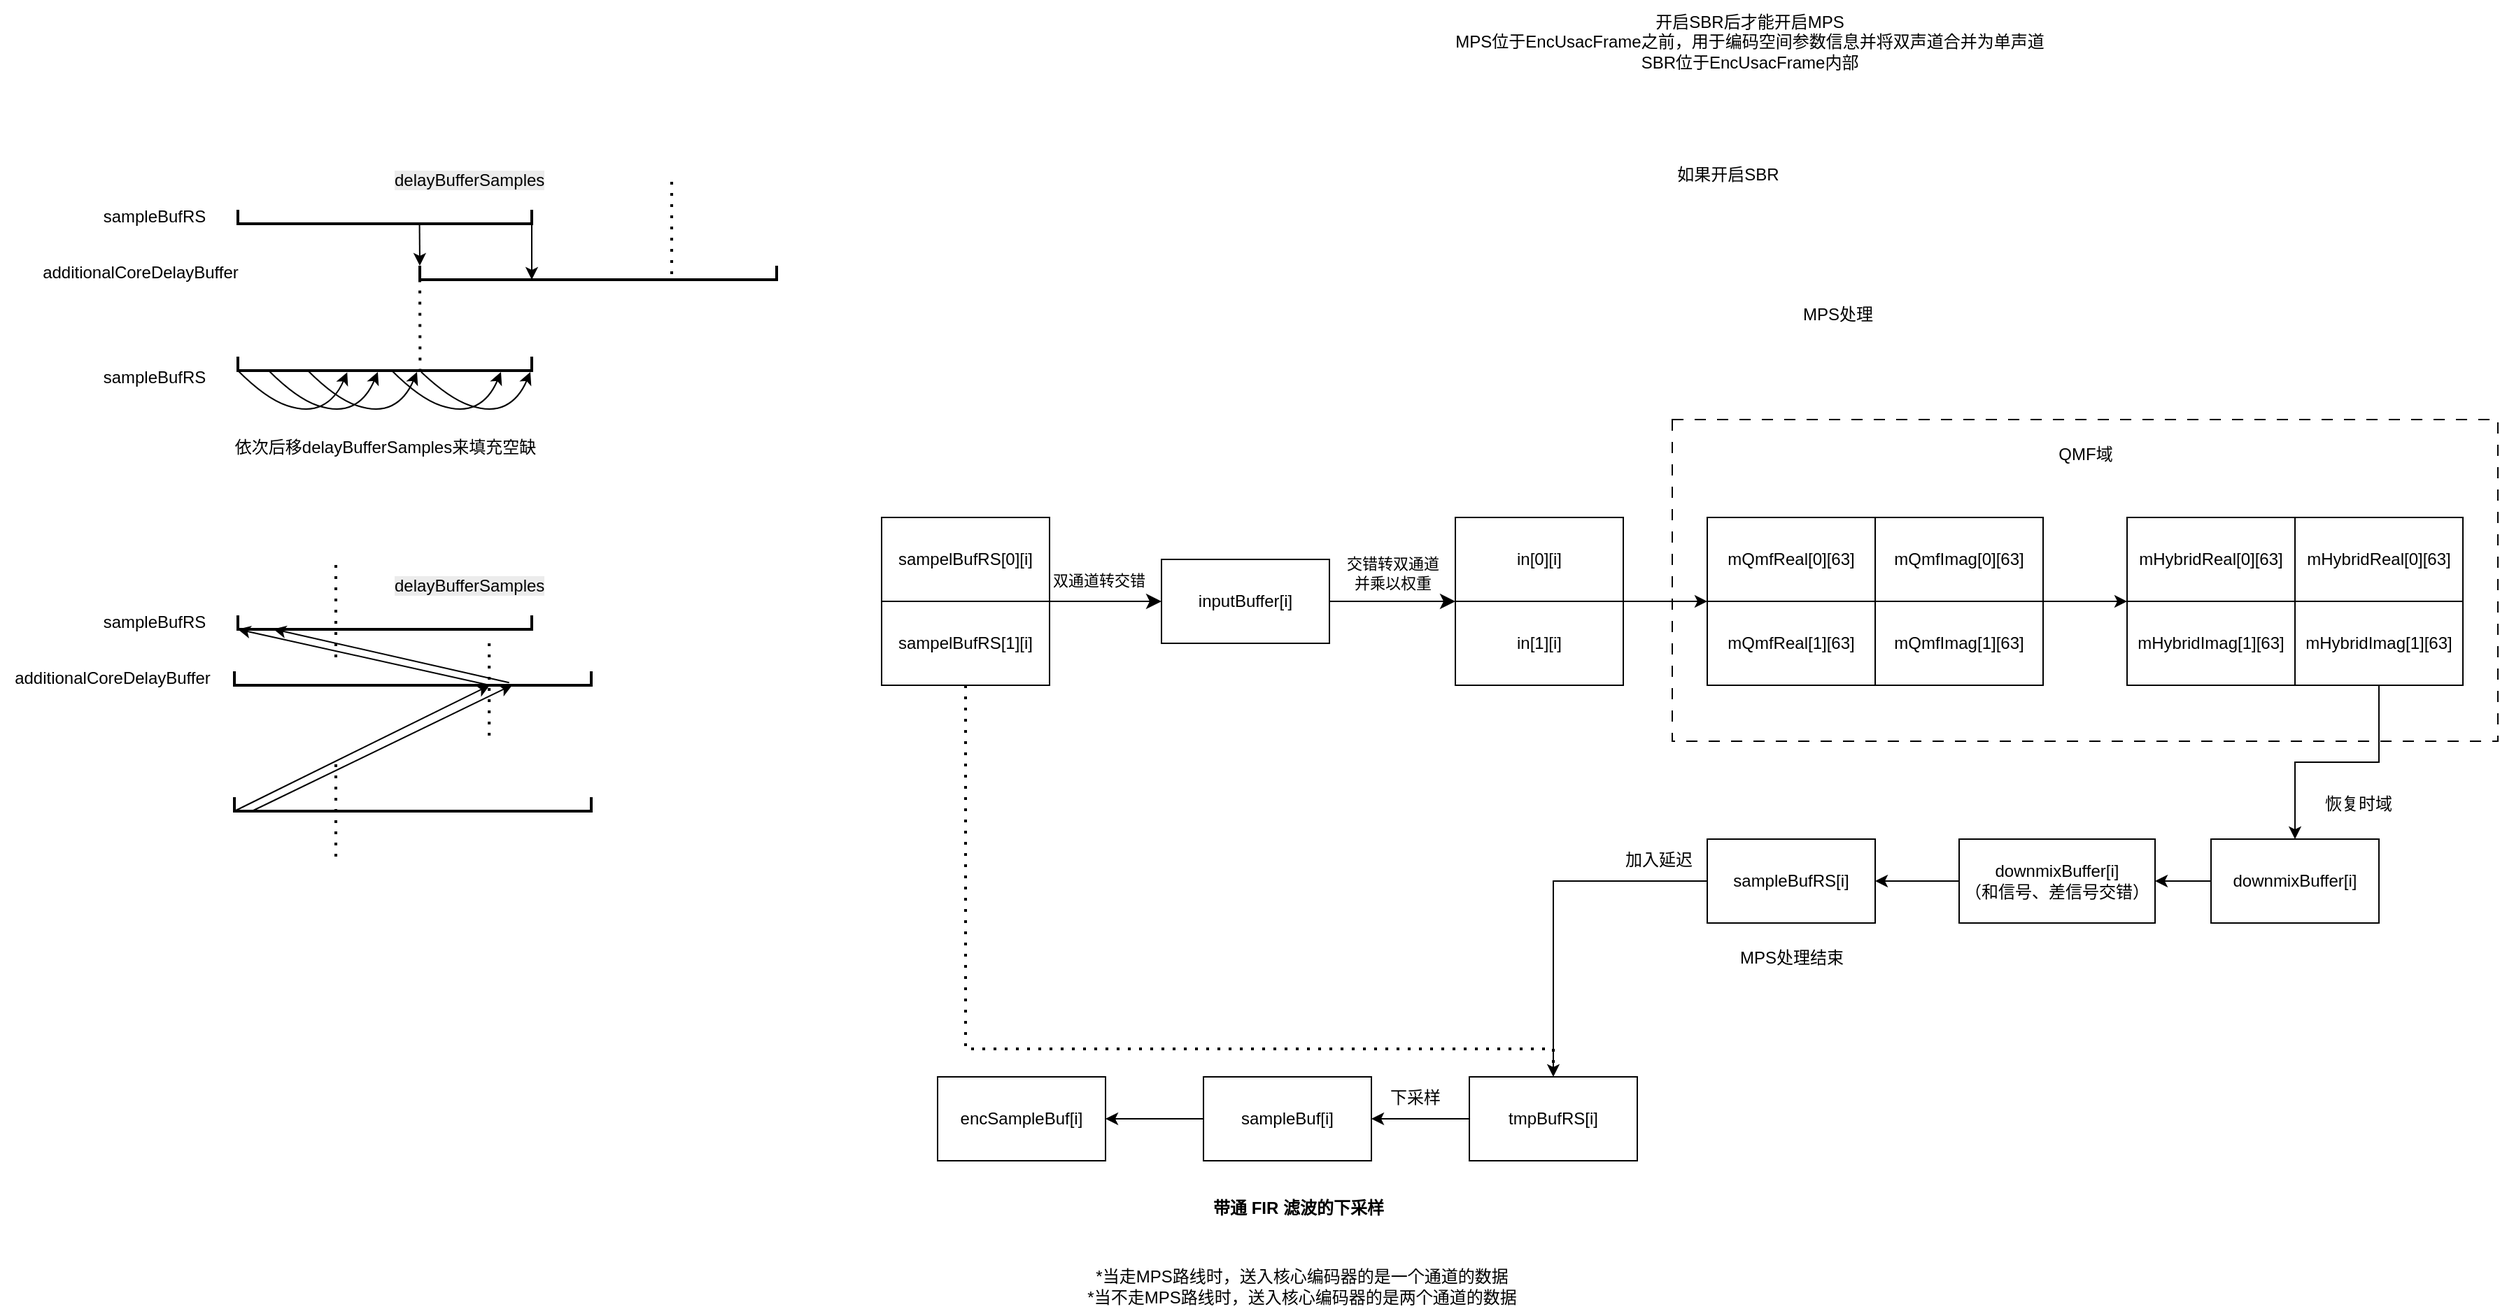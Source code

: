 <mxfile version="28.2.5">
  <diagram name="第 1 页" id="K1KIOk-ZP-RjoFFrQjsr">
    <mxGraphModel dx="1124" dy="526" grid="1" gridSize="10" guides="1" tooltips="1" connect="1" arrows="1" fold="1" page="1" pageScale="1" pageWidth="827" pageHeight="1169" math="0" shadow="0">
      <root>
        <mxCell id="0" />
        <mxCell id="M33nOUc_PUPObxevJ1rU-21" value="-1层" style="locked=1;" parent="0" visible="0" />
        <mxCell id="M33nOUc_PUPObxevJ1rU-22" value="" style="whiteSpace=wrap;html=1;fillColor=none;dashed=1;dashPattern=8 8;" parent="M33nOUc_PUPObxevJ1rU-21" vertex="1">
          <mxGeometry x="50" y="80" width="1440" height="920" as="geometry" />
        </mxCell>
        <mxCell id="M33nOUc_PUPObxevJ1rU-23" value="" style="whiteSpace=wrap;html=1;fillColor=none;dashed=1;dashPattern=8 8;" parent="M33nOUc_PUPObxevJ1rU-21" vertex="1">
          <mxGeometry x="230" y="210" width="1050" height="520" as="geometry" />
        </mxCell>
        <mxCell id="1" style="" parent="0" />
        <mxCell id="wSEqYTjdID5-Re9Kdq6l-1" value="" style="group" parent="1" vertex="1" connectable="0">
          <mxGeometry x="70" y="380" width="120" height="120" as="geometry" />
        </mxCell>
        <mxCell id="z9oihBKZV0Or-_NPVQRZ-1" value="sampelBufRS[0][i]" style="rounded=0;whiteSpace=wrap;html=1;" parent="wSEqYTjdID5-Re9Kdq6l-1" vertex="1">
          <mxGeometry width="120" height="60" as="geometry" />
        </mxCell>
        <mxCell id="z9oihBKZV0Or-_NPVQRZ-2" value="sampelBufRS[1][i]" style="rounded=0;whiteSpace=wrap;html=1;" parent="wSEqYTjdID5-Re9Kdq6l-1" vertex="1">
          <mxGeometry y="60" width="120" height="60" as="geometry" />
        </mxCell>
        <mxCell id="wSEqYTjdID5-Re9Kdq6l-5" value="" style="edgeStyle=none;curved=1;rounded=0;orthogonalLoop=1;jettySize=auto;html=1;fontSize=12;startSize=8;endSize=8;entryX=0;entryY=0;entryDx=0;entryDy=0;" parent="1" source="wSEqYTjdID5-Re9Kdq6l-2" target="wSEqYTjdID5-Re9Kdq6l-10" edge="1">
          <mxGeometry relative="1" as="geometry">
            <mxPoint x="470" y="440" as="targetPoint" />
          </mxGeometry>
        </mxCell>
        <mxCell id="wSEqYTjdID5-Re9Kdq6l-2" value="inputBuffer[i]" style="whiteSpace=wrap;html=1;rounded=0;" parent="1" vertex="1">
          <mxGeometry x="270" y="410" width="120" height="60" as="geometry" />
        </mxCell>
        <mxCell id="wSEqYTjdID5-Re9Kdq6l-3" value="" style="edgeStyle=none;curved=1;rounded=0;orthogonalLoop=1;jettySize=auto;html=1;fontSize=12;startSize=8;endSize=8;exitX=1;exitY=1;exitDx=0;exitDy=0;" parent="1" source="z9oihBKZV0Or-_NPVQRZ-1" target="wSEqYTjdID5-Re9Kdq6l-2" edge="1">
          <mxGeometry relative="1" as="geometry" />
        </mxCell>
        <mxCell id="wSEqYTjdID5-Re9Kdq6l-6" value="双通道转交错" style="text;html=1;align=center;verticalAlign=middle;resizable=0;points=[];autosize=1;strokeColor=none;fillColor=none;fontSize=11;" parent="1" vertex="1">
          <mxGeometry x="180" y="410" width="90" height="30" as="geometry" />
        </mxCell>
        <mxCell id="wSEqYTjdID5-Re9Kdq6l-8" value="" style="group" parent="1" vertex="1" connectable="0">
          <mxGeometry x="480" y="380" width="120" height="120" as="geometry" />
        </mxCell>
        <mxCell id="wSEqYTjdID5-Re9Kdq6l-9" value="in[0][i]" style="rounded=0;whiteSpace=wrap;html=1;" parent="wSEqYTjdID5-Re9Kdq6l-8" vertex="1">
          <mxGeometry width="120" height="60" as="geometry" />
        </mxCell>
        <mxCell id="wSEqYTjdID5-Re9Kdq6l-10" value="in[1][i]" style="rounded=0;whiteSpace=wrap;html=1;" parent="wSEqYTjdID5-Re9Kdq6l-8" vertex="1">
          <mxGeometry y="60" width="120" height="60" as="geometry" />
        </mxCell>
        <mxCell id="wSEqYTjdID5-Re9Kdq6l-11" value="交错转双通道&lt;div&gt;并乘以权重&lt;/div&gt;" style="text;html=1;align=center;verticalAlign=middle;resizable=0;points=[];autosize=1;strokeColor=none;fillColor=none;fontSize=11;" parent="1" vertex="1">
          <mxGeometry x="390" y="400" width="90" height="40" as="geometry" />
        </mxCell>
        <mxCell id="_vC0-f2fYUa1paOYDeHV-7" value="" style="group" parent="1" vertex="1" connectable="0">
          <mxGeometry x="660" y="380" width="240" height="120" as="geometry" />
        </mxCell>
        <mxCell id="_vC0-f2fYUa1paOYDeHV-2" value="mQmfReal[0][63]" style="rounded=0;whiteSpace=wrap;html=1;container=0;" parent="_vC0-f2fYUa1paOYDeHV-7" vertex="1">
          <mxGeometry width="120" height="60" as="geometry" />
        </mxCell>
        <mxCell id="_vC0-f2fYUa1paOYDeHV-3" value="mQmfReal[1][63]" style="rounded=0;whiteSpace=wrap;html=1;container=0;" parent="_vC0-f2fYUa1paOYDeHV-7" vertex="1">
          <mxGeometry y="60" width="120" height="60" as="geometry" />
        </mxCell>
        <mxCell id="_vC0-f2fYUa1paOYDeHV-5" value="mQmfImag[0][63]" style="rounded=0;whiteSpace=wrap;html=1;container=0;" parent="_vC0-f2fYUa1paOYDeHV-7" vertex="1">
          <mxGeometry x="120" width="120" height="60" as="geometry" />
        </mxCell>
        <mxCell id="_vC0-f2fYUa1paOYDeHV-6" value="mQmfImag[1][63]" style="rounded=0;whiteSpace=wrap;html=1;container=0;" parent="_vC0-f2fYUa1paOYDeHV-7" vertex="1">
          <mxGeometry x="120" y="60" width="120" height="60" as="geometry" />
        </mxCell>
        <mxCell id="_vC0-f2fYUa1paOYDeHV-9" value="" style="edgeStyle=orthogonalEdgeStyle;rounded=0;orthogonalLoop=1;jettySize=auto;html=1;" parent="1" source="wSEqYTjdID5-Re9Kdq6l-9" target="_vC0-f2fYUa1paOYDeHV-3" edge="1">
          <mxGeometry relative="1" as="geometry">
            <Array as="points">
              <mxPoint x="620" y="440" />
              <mxPoint x="620" y="440" />
            </Array>
          </mxGeometry>
        </mxCell>
        <mxCell id="_vC0-f2fYUa1paOYDeHV-10" value="" style="group" parent="1" vertex="1" connectable="0">
          <mxGeometry x="960" y="380" width="240" height="120" as="geometry" />
        </mxCell>
        <mxCell id="_vC0-f2fYUa1paOYDeHV-11" value="mHybridReal[0][63]" style="rounded=0;whiteSpace=wrap;html=1;container=0;" parent="_vC0-f2fYUa1paOYDeHV-10" vertex="1">
          <mxGeometry width="120" height="60" as="geometry" />
        </mxCell>
        <mxCell id="_vC0-f2fYUa1paOYDeHV-12" value="mHybridImag[1][63]" style="rounded=0;whiteSpace=wrap;html=1;container=0;" parent="_vC0-f2fYUa1paOYDeHV-10" vertex="1">
          <mxGeometry y="60" width="120" height="60" as="geometry" />
        </mxCell>
        <mxCell id="_vC0-f2fYUa1paOYDeHV-13" value="mHybridReal[0][63]" style="rounded=0;whiteSpace=wrap;html=1;container=0;" parent="_vC0-f2fYUa1paOYDeHV-10" vertex="1">
          <mxGeometry x="120" width="120" height="60" as="geometry" />
        </mxCell>
        <mxCell id="_vC0-f2fYUa1paOYDeHV-14" value="mHybridImag[1][63]" style="rounded=0;whiteSpace=wrap;html=1;container=0;" parent="_vC0-f2fYUa1paOYDeHV-10" vertex="1">
          <mxGeometry x="120" y="60" width="120" height="60" as="geometry" />
        </mxCell>
        <mxCell id="_vC0-f2fYUa1paOYDeHV-15" value="" style="edgeStyle=orthogonalEdgeStyle;rounded=0;orthogonalLoop=1;jettySize=auto;html=1;" parent="1" source="_vC0-f2fYUa1paOYDeHV-5" target="_vC0-f2fYUa1paOYDeHV-12" edge="1">
          <mxGeometry relative="1" as="geometry">
            <Array as="points">
              <mxPoint x="920" y="440" />
              <mxPoint x="920" y="440" />
            </Array>
          </mxGeometry>
        </mxCell>
        <mxCell id="_vC0-f2fYUa1paOYDeHV-16" value="QMF域" style="text;html=1;align=center;verticalAlign=middle;resizable=0;points=[];autosize=1;strokeColor=none;fillColor=none;" parent="1" vertex="1">
          <mxGeometry x="900" y="320" width="60" height="30" as="geometry" />
        </mxCell>
        <mxCell id="M33nOUc_PUPObxevJ1rU-8" value="" style="edgeStyle=orthogonalEdgeStyle;rounded=0;orthogonalLoop=1;jettySize=auto;html=1;" parent="1" source="_vC0-f2fYUa1paOYDeHV-17" target="_vC0-f2fYUa1paOYDeHV-29" edge="1">
          <mxGeometry relative="1" as="geometry" />
        </mxCell>
        <mxCell id="_vC0-f2fYUa1paOYDeHV-17" value="downmixBuffer[i]" style="whiteSpace=wrap;html=1;rounded=0;" parent="1" vertex="1">
          <mxGeometry x="1020" y="610" width="120" height="60" as="geometry" />
        </mxCell>
        <mxCell id="_vC0-f2fYUa1paOYDeHV-27" value="" style="edgeStyle=orthogonalEdgeStyle;rounded=0;orthogonalLoop=1;jettySize=auto;html=1;" parent="1" source="_vC0-f2fYUa1paOYDeHV-24" target="_vC0-f2fYUa1paOYDeHV-26" edge="1">
          <mxGeometry relative="1" as="geometry" />
        </mxCell>
        <mxCell id="_vC0-f2fYUa1paOYDeHV-24" value="sampleBufRS[i]" style="whiteSpace=wrap;html=1;rounded=0;" parent="1" vertex="1">
          <mxGeometry x="660" y="610" width="120" height="60" as="geometry" />
        </mxCell>
        <mxCell id="_vC0-f2fYUa1paOYDeHV-31" value="" style="edgeStyle=orthogonalEdgeStyle;rounded=0;orthogonalLoop=1;jettySize=auto;html=1;" parent="1" source="_vC0-f2fYUa1paOYDeHV-26" target="_vC0-f2fYUa1paOYDeHV-30" edge="1">
          <mxGeometry relative="1" as="geometry" />
        </mxCell>
        <mxCell id="_vC0-f2fYUa1paOYDeHV-26" value="tmpBufRS[i]" style="whiteSpace=wrap;html=1;rounded=0;" parent="1" vertex="1">
          <mxGeometry x="490" y="780" width="120" height="60" as="geometry" />
        </mxCell>
        <mxCell id="_vC0-f2fYUa1paOYDeHV-28" value="加入延迟" style="text;html=1;align=center;verticalAlign=middle;resizable=0;points=[];autosize=1;strokeColor=none;fillColor=none;" parent="1" vertex="1">
          <mxGeometry x="590" y="610" width="70" height="30" as="geometry" />
        </mxCell>
        <mxCell id="M33nOUc_PUPObxevJ1rU-9" value="" style="edgeStyle=orthogonalEdgeStyle;rounded=0;orthogonalLoop=1;jettySize=auto;html=1;" parent="1" source="_vC0-f2fYUa1paOYDeHV-29" target="_vC0-f2fYUa1paOYDeHV-24" edge="1">
          <mxGeometry relative="1" as="geometry" />
        </mxCell>
        <mxCell id="_vC0-f2fYUa1paOYDeHV-29" value="downmixBuffer[i]&lt;div&gt;（和信号、差信号交错）&lt;/div&gt;" style="whiteSpace=wrap;html=1;rounded=0;" parent="1" vertex="1">
          <mxGeometry x="840" y="610" width="140" height="60" as="geometry" />
        </mxCell>
        <mxCell id="_vC0-f2fYUa1paOYDeHV-35" value="" style="edgeStyle=orthogonalEdgeStyle;rounded=0;orthogonalLoop=1;jettySize=auto;html=1;" parent="1" source="_vC0-f2fYUa1paOYDeHV-30" target="_vC0-f2fYUa1paOYDeHV-34" edge="1">
          <mxGeometry relative="1" as="geometry" />
        </mxCell>
        <mxCell id="_vC0-f2fYUa1paOYDeHV-30" value="sampleBuf[i]" style="whiteSpace=wrap;html=1;rounded=0;" parent="1" vertex="1">
          <mxGeometry x="300" y="780" width="120" height="60" as="geometry" />
        </mxCell>
        <mxCell id="_vC0-f2fYUa1paOYDeHV-32" value="下采样" style="text;html=1;align=center;verticalAlign=middle;resizable=0;points=[];autosize=1;strokeColor=none;fillColor=none;" parent="1" vertex="1">
          <mxGeometry x="420.5" y="780" width="60" height="30" as="geometry" />
        </mxCell>
        <mxCell id="_vC0-f2fYUa1paOYDeHV-33" value="恢复时域" style="text;html=1;align=center;verticalAlign=middle;resizable=0;points=[];autosize=1;strokeColor=none;fillColor=none;" parent="1" vertex="1">
          <mxGeometry x="1090" y="570" width="70" height="30" as="geometry" />
        </mxCell>
        <mxCell id="_vC0-f2fYUa1paOYDeHV-34" value="encSampleBuf[i]" style="whiteSpace=wrap;html=1;rounded=0;" parent="1" vertex="1">
          <mxGeometry x="110" y="780" width="120" height="60" as="geometry" />
        </mxCell>
        <mxCell id="_vC0-f2fYUa1paOYDeHV-36" value="&lt;strong data-end=&quot;1541&quot; data-start=&quot;1520&quot;&gt;带通 FIR 滤波的下采样&lt;/strong&gt;" style="text;whiteSpace=wrap;html=1;" parent="1" vertex="1">
          <mxGeometry x="305" y="860" width="130" height="30" as="geometry" />
        </mxCell>
        <mxCell id="M33nOUc_PUPObxevJ1rU-3" value="MPS处理结束" style="text;html=1;align=center;verticalAlign=middle;resizable=0;points=[];autosize=1;strokeColor=none;fillColor=none;" parent="1" vertex="1">
          <mxGeometry x="670" y="680" width="100" height="30" as="geometry" />
        </mxCell>
        <mxCell id="M33nOUc_PUPObxevJ1rU-7" style="edgeStyle=orthogonalEdgeStyle;rounded=0;orthogonalLoop=1;jettySize=auto;html=1;" parent="1" source="_vC0-f2fYUa1paOYDeHV-14" target="_vC0-f2fYUa1paOYDeHV-17" edge="1">
          <mxGeometry relative="1" as="geometry" />
        </mxCell>
        <mxCell id="M33nOUc_PUPObxevJ1rU-10" value="MPS处理" style="text;html=1;align=center;verticalAlign=middle;resizable=0;points=[];autosize=1;strokeColor=none;fillColor=none;" parent="1" vertex="1">
          <mxGeometry x="717.5" y="220" width="70" height="30" as="geometry" />
        </mxCell>
        <mxCell id="M33nOUc_PUPObxevJ1rU-12" value="" style="endArrow=none;dashed=1;html=1;dashPattern=1 3;strokeWidth=2;rounded=0;exitX=0.5;exitY=1;exitDx=0;exitDy=0;entryX=0.5;entryY=0;entryDx=0;entryDy=0;" parent="1" source="z9oihBKZV0Or-_NPVQRZ-2" target="_vC0-f2fYUa1paOYDeHV-26" edge="1">
          <mxGeometry width="50" height="50" relative="1" as="geometry">
            <mxPoint x="360" y="760" as="sourcePoint" />
            <mxPoint x="410" y="710" as="targetPoint" />
            <Array as="points">
              <mxPoint x="130" y="760" />
              <mxPoint x="320" y="760" />
              <mxPoint x="550" y="760" />
            </Array>
          </mxGeometry>
        </mxCell>
        <mxCell id="M33nOUc_PUPObxevJ1rU-13" value="*当走MPS路线时，送入核心编码器的是一个通道的数据&lt;div&gt;*当不走MPS路线时，送入核心编码器的是两个通道的数据&lt;/div&gt;" style="text;html=1;align=center;verticalAlign=middle;resizable=0;points=[];autosize=1;strokeColor=none;fillColor=none;" parent="1" vertex="1">
          <mxGeometry x="205" y="910" width="330" height="40" as="geometry" />
        </mxCell>
        <mxCell id="M33nOUc_PUPObxevJ1rU-20" value="&lt;div&gt;开启SBR后才能开启MPS&lt;/div&gt;MPS位于EncUsacFrame之前，用于编码空间参数信息并将双声道合并为单声道&lt;div&gt;SBR位于&lt;span style=&quot;background-color: transparent; color: light-dark(rgb(0, 0, 0), rgb(255, 255, 255));&quot;&gt;EncUsacFrame内部&lt;/span&gt;&lt;/div&gt;" style="text;html=1;align=center;verticalAlign=middle;resizable=0;points=[];autosize=1;strokeColor=none;fillColor=none;" parent="1" vertex="1">
          <mxGeometry x="470" y="10" width="440" height="60" as="geometry" />
        </mxCell>
        <mxCell id="_vC0-f2fYUa1paOYDeHV-19" value="" style="whiteSpace=wrap;html=1;fillColor=none;dashed=1;dashPattern=8 8;movable=1;resizable=1;rotatable=1;deletable=1;editable=1;locked=0;connectable=1;" parent="1" vertex="1">
          <mxGeometry x="635" y="310" width="590" height="230" as="geometry" />
        </mxCell>
        <mxCell id="M33nOUc_PUPObxevJ1rU-19" value="如果开启SBR" style="text;html=1;align=center;verticalAlign=middle;whiteSpace=wrap;rounded=0;" parent="1" vertex="1">
          <mxGeometry x="610" y="120" width="130" height="30" as="geometry" />
        </mxCell>
        <mxCell id="BxGHMYLakli40iTfBlXL-2" value="" style="strokeWidth=2;html=1;shape=mxgraph.flowchart.annotation_1;align=left;pointerEvents=1;rotation=-90;" vertex="1" parent="1">
          <mxGeometry x="-290" y="60" width="10" height="210" as="geometry" />
        </mxCell>
        <mxCell id="BxGHMYLakli40iTfBlXL-3" value="" style="strokeWidth=2;html=1;shape=mxgraph.flowchart.annotation_1;align=left;pointerEvents=1;rotation=-90;" vertex="1" parent="1">
          <mxGeometry x="-137.5" y="77.5" width="10" height="255" as="geometry" />
        </mxCell>
        <mxCell id="BxGHMYLakli40iTfBlXL-5" value="" style="endArrow=classic;html=1;rounded=0;exitX=0;exitY=1;exitDx=0;exitDy=0;exitPerimeter=0;" edge="1" parent="1" source="BxGHMYLakli40iTfBlXL-2">
          <mxGeometry width="50" height="50" relative="1" as="geometry">
            <mxPoint x="-260" y="290" as="sourcePoint" />
            <mxPoint x="-180" y="210" as="targetPoint" />
          </mxGeometry>
        </mxCell>
        <mxCell id="BxGHMYLakli40iTfBlXL-6" value="" style="endArrow=classic;html=1;rounded=0;exitX=0.005;exitY=0.618;exitDx=0;exitDy=0;exitPerimeter=0;" edge="1" parent="1" source="BxGHMYLakli40iTfBlXL-2">
          <mxGeometry width="50" height="50" relative="1" as="geometry">
            <mxPoint x="-240" y="290" as="sourcePoint" />
            <mxPoint x="-260" y="200" as="targetPoint" />
          </mxGeometry>
        </mxCell>
        <mxCell id="BxGHMYLakli40iTfBlXL-7" value="sampleBufRS" style="text;html=1;align=center;verticalAlign=middle;resizable=0;points=[];autosize=1;strokeColor=none;fillColor=none;" vertex="1" parent="1">
          <mxGeometry x="-500" y="150" width="100" height="30" as="geometry" />
        </mxCell>
        <mxCell id="BxGHMYLakli40iTfBlXL-8" value="additionalCoreDelayBuffer" style="text;html=1;align=center;verticalAlign=middle;resizable=0;points=[];autosize=1;strokeColor=none;fillColor=none;" vertex="1" parent="1">
          <mxGeometry x="-540" y="190" width="160" height="30" as="geometry" />
        </mxCell>
        <mxCell id="BxGHMYLakli40iTfBlXL-11" value="" style="strokeWidth=2;html=1;shape=mxgraph.flowchart.annotation_1;align=left;pointerEvents=1;rotation=-90;" vertex="1" parent="1">
          <mxGeometry x="-290" y="165" width="10" height="210" as="geometry" />
        </mxCell>
        <mxCell id="BxGHMYLakli40iTfBlXL-12" value="sampleBufRS" style="text;html=1;align=center;verticalAlign=middle;resizable=0;points=[];autosize=1;strokeColor=none;fillColor=none;" vertex="1" parent="1">
          <mxGeometry x="-500" y="265" width="100" height="30" as="geometry" />
        </mxCell>
        <mxCell id="BxGHMYLakli40iTfBlXL-13" value="" style="endArrow=none;dashed=1;html=1;dashPattern=1 3;strokeWidth=2;rounded=0;entryX=0;entryY=0;entryDx=0;entryDy=0;entryPerimeter=0;exitX=-0.075;exitY=0.62;exitDx=0;exitDy=0;exitPerimeter=0;" edge="1" parent="1" source="BxGHMYLakli40iTfBlXL-11" target="BxGHMYLakli40iTfBlXL-3">
          <mxGeometry width="50" height="50" relative="1" as="geometry">
            <mxPoint x="-260" y="250" as="sourcePoint" />
            <mxPoint x="-260" y="230" as="targetPoint" />
          </mxGeometry>
        </mxCell>
        <mxCell id="BxGHMYLakli40iTfBlXL-14" value="" style="curved=1;endArrow=classic;html=1;rounded=0;exitX=0;exitY=0;exitDx=0;exitDy=0;exitPerimeter=0;entryX=-0.124;entryY=0.372;entryDx=0;entryDy=0;entryPerimeter=0;" edge="1" parent="1" source="BxGHMYLakli40iTfBlXL-11" target="BxGHMYLakli40iTfBlXL-11">
          <mxGeometry width="50" height="50" relative="1" as="geometry">
            <mxPoint x="-280" y="345" as="sourcePoint" />
            <mxPoint x="-230" y="295" as="targetPoint" />
            <Array as="points">
              <mxPoint x="-370" y="295" />
              <mxPoint x="-340" y="305" />
              <mxPoint x="-320" y="295" />
            </Array>
          </mxGeometry>
        </mxCell>
        <mxCell id="BxGHMYLakli40iTfBlXL-15" value="" style="curved=1;endArrow=classic;html=1;rounded=0;exitX=0;exitY=0;exitDx=0;exitDy=0;exitPerimeter=0;entryX=-0.124;entryY=0.372;entryDx=0;entryDy=0;entryPerimeter=0;" edge="1" parent="1">
          <mxGeometry width="50" height="50" relative="1" as="geometry">
            <mxPoint x="-368" y="275" as="sourcePoint" />
            <mxPoint x="-290" y="276" as="targetPoint" />
            <Array as="points">
              <mxPoint x="-348" y="295" />
              <mxPoint x="-318" y="305" />
              <mxPoint x="-298" y="295" />
            </Array>
          </mxGeometry>
        </mxCell>
        <mxCell id="BxGHMYLakli40iTfBlXL-16" value="" style="curved=1;endArrow=classic;html=1;rounded=0;exitX=0;exitY=0;exitDx=0;exitDy=0;exitPerimeter=0;entryX=-0.124;entryY=0.372;entryDx=0;entryDy=0;entryPerimeter=0;" edge="1" parent="1">
          <mxGeometry width="50" height="50" relative="1" as="geometry">
            <mxPoint x="-340" y="275" as="sourcePoint" />
            <mxPoint x="-262" y="276" as="targetPoint" />
            <Array as="points">
              <mxPoint x="-320" y="295" />
              <mxPoint x="-290" y="305" />
              <mxPoint x="-270" y="295" />
            </Array>
          </mxGeometry>
        </mxCell>
        <mxCell id="BxGHMYLakli40iTfBlXL-17" value="" style="curved=1;endArrow=classic;html=1;rounded=0;exitX=0;exitY=0;exitDx=0;exitDy=0;exitPerimeter=0;entryX=-0.124;entryY=0.372;entryDx=0;entryDy=0;entryPerimeter=0;" edge="1" parent="1">
          <mxGeometry width="50" height="50" relative="1" as="geometry">
            <mxPoint x="-280" y="275" as="sourcePoint" />
            <mxPoint x="-202" y="276" as="targetPoint" />
            <Array as="points">
              <mxPoint x="-260" y="295" />
              <mxPoint x="-230" y="305" />
              <mxPoint x="-210" y="295" />
            </Array>
          </mxGeometry>
        </mxCell>
        <mxCell id="BxGHMYLakli40iTfBlXL-18" value="" style="curved=1;endArrow=classic;html=1;rounded=0;entryX=-0.124;entryY=0.372;entryDx=0;entryDy=0;entryPerimeter=0;" edge="1" parent="1">
          <mxGeometry width="50" height="50" relative="1" as="geometry">
            <mxPoint x="-259" y="276" as="sourcePoint" />
            <mxPoint x="-181" y="276" as="targetPoint" />
            <Array as="points">
              <mxPoint x="-239" y="295" />
              <mxPoint x="-209" y="305" />
              <mxPoint x="-189" y="295" />
            </Array>
          </mxGeometry>
        </mxCell>
        <mxCell id="BxGHMYLakli40iTfBlXL-19" value="依次后移delayBufferSamples来填充空缺" style="text;html=1;align=center;verticalAlign=middle;resizable=0;points=[];autosize=1;strokeColor=none;fillColor=none;" vertex="1" parent="1">
          <mxGeometry x="-405" y="315" width="240" height="30" as="geometry" />
        </mxCell>
        <mxCell id="BxGHMYLakli40iTfBlXL-21" value="&lt;span style=&quot;color: rgb(0, 0, 0); font-family: Helvetica; font-size: 12px; font-style: normal; font-variant-ligatures: normal; font-variant-caps: normal; font-weight: 400; letter-spacing: normal; orphans: 2; text-align: center; text-indent: 0px; text-transform: none; widows: 2; word-spacing: 0px; -webkit-text-stroke-width: 0px; white-space: nowrap; background-color: rgb(236, 236, 236); text-decoration-thickness: initial; text-decoration-style: initial; text-decoration-color: initial; display: inline !important; float: none;&quot;&gt;delayBufferSamples&lt;/span&gt;" style="text;whiteSpace=wrap;html=1;" vertex="1" parent="1">
          <mxGeometry x="-280" y="125" width="140" height="40" as="geometry" />
        </mxCell>
        <mxCell id="BxGHMYLakli40iTfBlXL-22" value="" style="endArrow=none;dashed=1;html=1;dashPattern=1 3;strokeWidth=2;rounded=0;entryX=0;entryY=0;entryDx=0;entryDy=0;entryPerimeter=0;exitX=-0.075;exitY=0.62;exitDx=0;exitDy=0;exitPerimeter=0;" edge="1" parent="1">
          <mxGeometry width="50" height="50" relative="1" as="geometry">
            <mxPoint x="-80" y="206" as="sourcePoint" />
            <mxPoint x="-80" y="140" as="targetPoint" />
          </mxGeometry>
        </mxCell>
        <mxCell id="BxGHMYLakli40iTfBlXL-23" value="" style="strokeWidth=2;html=1;shape=mxgraph.flowchart.annotation_1;align=left;pointerEvents=1;rotation=-90;" vertex="1" parent="1">
          <mxGeometry x="-290" y="350" width="10" height="210" as="geometry" />
        </mxCell>
        <mxCell id="BxGHMYLakli40iTfBlXL-24" value="" style="strokeWidth=2;html=1;shape=mxgraph.flowchart.annotation_1;align=left;pointerEvents=1;rotation=-90;" vertex="1" parent="1">
          <mxGeometry x="-270" y="367.5" width="10" height="255" as="geometry" />
        </mxCell>
        <mxCell id="BxGHMYLakli40iTfBlXL-27" value="sampleBufRS" style="text;html=1;align=center;verticalAlign=middle;resizable=0;points=[];autosize=1;strokeColor=none;fillColor=none;" vertex="1" parent="1">
          <mxGeometry x="-500" y="440" width="100" height="30" as="geometry" />
        </mxCell>
        <mxCell id="BxGHMYLakli40iTfBlXL-28" value="additionalCoreDelayBuffer" style="text;html=1;align=center;verticalAlign=middle;resizable=0;points=[];autosize=1;strokeColor=none;fillColor=none;" vertex="1" parent="1">
          <mxGeometry x="-560" y="480" width="160" height="30" as="geometry" />
        </mxCell>
        <mxCell id="BxGHMYLakli40iTfBlXL-38" value="&lt;span style=&quot;color: rgb(0, 0, 0); font-family: Helvetica; font-size: 12px; font-style: normal; font-variant-ligatures: normal; font-variant-caps: normal; font-weight: 400; letter-spacing: normal; orphans: 2; text-align: center; text-indent: 0px; text-transform: none; widows: 2; word-spacing: 0px; -webkit-text-stroke-width: 0px; white-space: nowrap; background-color: rgb(236, 236, 236); text-decoration-thickness: initial; text-decoration-style: initial; text-decoration-color: initial; display: inline !important; float: none;&quot;&gt;delayBufferSamples&lt;/span&gt;" style="text;whiteSpace=wrap;html=1;" vertex="1" parent="1">
          <mxGeometry x="-280" y="415" width="140" height="40" as="geometry" />
        </mxCell>
        <mxCell id="BxGHMYLakli40iTfBlXL-39" value="" style="endArrow=none;dashed=1;html=1;dashPattern=1 3;strokeWidth=2;rounded=0;entryX=0;entryY=0;entryDx=0;entryDy=0;entryPerimeter=0;exitX=-0.075;exitY=0.62;exitDx=0;exitDy=0;exitPerimeter=0;" edge="1" parent="1">
          <mxGeometry width="50" height="50" relative="1" as="geometry">
            <mxPoint x="-210.42" y="536" as="sourcePoint" />
            <mxPoint x="-210.42" y="470" as="targetPoint" />
          </mxGeometry>
        </mxCell>
        <mxCell id="BxGHMYLakli40iTfBlXL-40" value="" style="endArrow=none;dashed=1;html=1;dashPattern=1 3;strokeWidth=2;rounded=0;entryX=0;entryY=0;entryDx=0;entryDy=0;entryPerimeter=0;exitX=-0.075;exitY=0.62;exitDx=0;exitDy=0;exitPerimeter=0;" edge="1" parent="1">
          <mxGeometry width="50" height="50" relative="1" as="geometry">
            <mxPoint x="-320" y="480" as="sourcePoint" />
            <mxPoint x="-320" y="414" as="targetPoint" />
          </mxGeometry>
        </mxCell>
        <mxCell id="BxGHMYLakli40iTfBlXL-42" value="" style="endArrow=classic;html=1;rounded=0;entryX=0;entryY=0;entryDx=0;entryDy=0;entryPerimeter=0;" edge="1" parent="1" target="BxGHMYLakli40iTfBlXL-23">
          <mxGeometry width="50" height="50" relative="1" as="geometry">
            <mxPoint x="-210" y="500" as="sourcePoint" />
            <mxPoint x="-110" y="480" as="targetPoint" />
          </mxGeometry>
        </mxCell>
        <mxCell id="BxGHMYLakli40iTfBlXL-43" value="" style="endArrow=classic;html=1;rounded=0;exitX=0.183;exitY=0.77;exitDx=0;exitDy=0;exitPerimeter=0;entryX=0.017;entryY=0.121;entryDx=0;entryDy=0;entryPerimeter=0;" edge="1" parent="1" source="BxGHMYLakli40iTfBlXL-24" target="BxGHMYLakli40iTfBlXL-23">
          <mxGeometry width="50" height="50" relative="1" as="geometry">
            <mxPoint x="-160" y="520" as="sourcePoint" />
            <mxPoint x="-160" y="560" as="targetPoint" />
          </mxGeometry>
        </mxCell>
        <mxCell id="BxGHMYLakli40iTfBlXL-44" value="" style="strokeWidth=2;html=1;shape=mxgraph.flowchart.annotation_1;align=left;pointerEvents=1;rotation=-90;" vertex="1" parent="1">
          <mxGeometry x="-270" y="457.5" width="10" height="255" as="geometry" />
        </mxCell>
        <mxCell id="BxGHMYLakli40iTfBlXL-45" value="" style="endArrow=none;dashed=1;html=1;dashPattern=1 3;strokeWidth=2;rounded=0;entryX=0;entryY=0;entryDx=0;entryDy=0;entryPerimeter=0;exitX=-0.075;exitY=0.62;exitDx=0;exitDy=0;exitPerimeter=0;" edge="1" parent="1">
          <mxGeometry width="50" height="50" relative="1" as="geometry">
            <mxPoint x="-320" y="622.5" as="sourcePoint" />
            <mxPoint x="-320" y="556.5" as="targetPoint" />
          </mxGeometry>
        </mxCell>
        <mxCell id="BxGHMYLakli40iTfBlXL-46" value="" style="endArrow=classic;html=1;rounded=0;exitX=0;exitY=0;exitDx=0;exitDy=0;exitPerimeter=0;" edge="1" parent="1" source="BxGHMYLakli40iTfBlXL-44">
          <mxGeometry width="50" height="50" relative="1" as="geometry">
            <mxPoint x="49" y="558" as="sourcePoint" />
            <mxPoint x="-210" y="500" as="targetPoint" />
          </mxGeometry>
        </mxCell>
        <mxCell id="BxGHMYLakli40iTfBlXL-47" value="" style="endArrow=classic;html=1;rounded=0;entryX=0.017;entryY=0.779;entryDx=0;entryDy=0;entryPerimeter=0;" edge="1" parent="1" target="BxGHMYLakli40iTfBlXL-24">
          <mxGeometry width="50" height="50" relative="1" as="geometry">
            <mxPoint x="-380" y="590" as="sourcePoint" />
            <mxPoint x="-230" y="640" as="targetPoint" />
          </mxGeometry>
        </mxCell>
      </root>
    </mxGraphModel>
  </diagram>
</mxfile>
